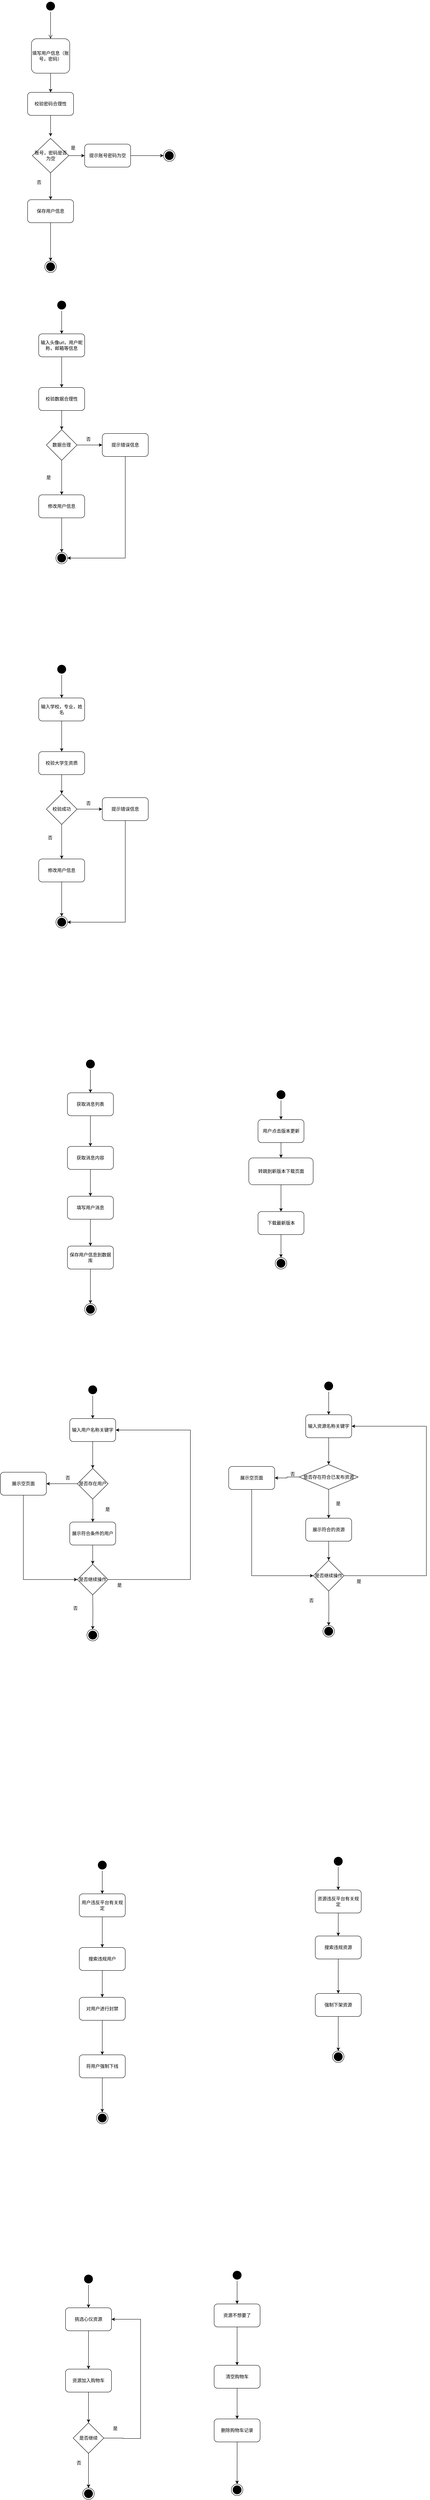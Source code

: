 <mxfile version="24.2.2" type="github">
  <diagram name="第 1 页" id="vKyOZpu00KVVWq0q7L-a">
    <mxGraphModel dx="808" dy="408" grid="1" gridSize="10" guides="1" tooltips="1" connect="1" arrows="1" fold="1" page="1" pageScale="1" pageWidth="827" pageHeight="1169" math="0" shadow="0">
      <root>
        <mxCell id="0" />
        <mxCell id="1" parent="0" />
        <mxCell id="B_Qh2BRSdst1haslCtpr-6" style="edgeStyle=orthogonalEdgeStyle;rounded=0;orthogonalLoop=1;jettySize=auto;html=1;exitX=0.5;exitY=1;exitDx=0;exitDy=0;entryX=0.5;entryY=0;entryDx=0;entryDy=0;" edge="1" parent="1" source="B_Qh2BRSdst1haslCtpr-1" target="B_Qh2BRSdst1haslCtpr-5">
          <mxGeometry relative="1" as="geometry" />
        </mxCell>
        <mxCell id="B_Qh2BRSdst1haslCtpr-1" value="填写用户信息（账号，密码）" style="rounded=1;whiteSpace=wrap;html=1;" vertex="1" parent="1">
          <mxGeometry x="155" y="270" width="100" height="90" as="geometry" />
        </mxCell>
        <mxCell id="B_Qh2BRSdst1haslCtpr-2" value="" style="ellipse;html=1;shape=endState;fillColor=#000000;strokeColor=default;" vertex="1" parent="1">
          <mxGeometry x="190" y="850" width="30" height="30" as="geometry" />
        </mxCell>
        <mxCell id="B_Qh2BRSdst1haslCtpr-3" value="" style="ellipse;html=1;shape=startState;fillColor=#000000;strokeColor=default;" vertex="1" parent="1">
          <mxGeometry x="190" y="170" width="30" height="30" as="geometry" />
        </mxCell>
        <mxCell id="B_Qh2BRSdst1haslCtpr-4" value="" style="edgeStyle=orthogonalEdgeStyle;html=1;verticalAlign=bottom;endArrow=open;endSize=8;strokeColor=default;rounded=0;" edge="1" source="B_Qh2BRSdst1haslCtpr-3" parent="1">
          <mxGeometry relative="1" as="geometry">
            <mxPoint x="205" y="270" as="targetPoint" />
          </mxGeometry>
        </mxCell>
        <mxCell id="B_Qh2BRSdst1haslCtpr-8" style="edgeStyle=orthogonalEdgeStyle;rounded=0;orthogonalLoop=1;jettySize=auto;html=1;exitX=0.5;exitY=1;exitDx=0;exitDy=0;entryX=0.5;entryY=0;entryDx=0;entryDy=0;" edge="1" parent="1" source="B_Qh2BRSdst1haslCtpr-5">
          <mxGeometry relative="1" as="geometry">
            <mxPoint x="205" y="525.0" as="targetPoint" />
          </mxGeometry>
        </mxCell>
        <mxCell id="B_Qh2BRSdst1haslCtpr-5" value="校验密码合理性" style="rounded=1;whiteSpace=wrap;html=1;" vertex="1" parent="1">
          <mxGeometry x="145" y="410" width="120" height="60" as="geometry" />
        </mxCell>
        <mxCell id="B_Qh2BRSdst1haslCtpr-11" style="edgeStyle=orthogonalEdgeStyle;rounded=0;orthogonalLoop=1;jettySize=auto;html=1;exitX=1;exitY=0.5;exitDx=0;exitDy=0;" edge="1" parent="1" source="B_Qh2BRSdst1haslCtpr-9" target="B_Qh2BRSdst1haslCtpr-10">
          <mxGeometry relative="1" as="geometry" />
        </mxCell>
        <mxCell id="B_Qh2BRSdst1haslCtpr-12" style="edgeStyle=orthogonalEdgeStyle;rounded=0;orthogonalLoop=1;jettySize=auto;html=1;exitX=0.5;exitY=1;exitDx=0;exitDy=0;" edge="1" parent="1" source="B_Qh2BRSdst1haslCtpr-9">
          <mxGeometry relative="1" as="geometry">
            <mxPoint x="205" y="690" as="targetPoint" />
          </mxGeometry>
        </mxCell>
        <mxCell id="B_Qh2BRSdst1haslCtpr-9" value="账号，密码是否为空" style="rhombus;whiteSpace=wrap;html=1;" vertex="1" parent="1">
          <mxGeometry x="157.5" y="530" width="95" height="90" as="geometry" />
        </mxCell>
        <mxCell id="B_Qh2BRSdst1haslCtpr-16" style="edgeStyle=orthogonalEdgeStyle;rounded=0;orthogonalLoop=1;jettySize=auto;html=1;exitX=1;exitY=0.5;exitDx=0;exitDy=0;entryX=0;entryY=0.5;entryDx=0;entryDy=0;" edge="1" parent="1" source="B_Qh2BRSdst1haslCtpr-10" target="B_Qh2BRSdst1haslCtpr-15">
          <mxGeometry relative="1" as="geometry" />
        </mxCell>
        <mxCell id="B_Qh2BRSdst1haslCtpr-10" value="提示账号密码为空" style="rounded=1;whiteSpace=wrap;html=1;" vertex="1" parent="1">
          <mxGeometry x="294" y="545" width="120" height="60" as="geometry" />
        </mxCell>
        <mxCell id="B_Qh2BRSdst1haslCtpr-14" style="edgeStyle=orthogonalEdgeStyle;rounded=0;orthogonalLoop=1;jettySize=auto;html=1;exitX=0.5;exitY=1;exitDx=0;exitDy=0;entryX=0.5;entryY=0;entryDx=0;entryDy=0;" edge="1" parent="1" source="B_Qh2BRSdst1haslCtpr-13" target="B_Qh2BRSdst1haslCtpr-2">
          <mxGeometry relative="1" as="geometry" />
        </mxCell>
        <mxCell id="B_Qh2BRSdst1haslCtpr-13" value="保存用户信息" style="rounded=1;whiteSpace=wrap;html=1;" vertex="1" parent="1">
          <mxGeometry x="145" y="690" width="120" height="60" as="geometry" />
        </mxCell>
        <mxCell id="B_Qh2BRSdst1haslCtpr-15" value="" style="ellipse;html=1;shape=endState;fillColor=#000000;strokeColor=default;" vertex="1" parent="1">
          <mxGeometry x="500" y="560" width="30" height="30" as="geometry" />
        </mxCell>
        <mxCell id="B_Qh2BRSdst1haslCtpr-21" style="edgeStyle=orthogonalEdgeStyle;rounded=0;orthogonalLoop=1;jettySize=auto;html=1;exitX=0.5;exitY=1;exitDx=0;exitDy=0;" edge="1" parent="1" source="B_Qh2BRSdst1haslCtpr-17" target="B_Qh2BRSdst1haslCtpr-20">
          <mxGeometry relative="1" as="geometry" />
        </mxCell>
        <mxCell id="B_Qh2BRSdst1haslCtpr-17" value="输入头像url，用户昵称，邮箱等信息" style="rounded=1;whiteSpace=wrap;html=1;" vertex="1" parent="1">
          <mxGeometry x="174" y="1040" width="120" height="60" as="geometry" />
        </mxCell>
        <mxCell id="B_Qh2BRSdst1haslCtpr-19" style="edgeStyle=orthogonalEdgeStyle;rounded=0;orthogonalLoop=1;jettySize=auto;html=1;exitX=0.5;exitY=1;exitDx=0;exitDy=0;entryX=0.5;entryY=0;entryDx=0;entryDy=0;" edge="1" parent="1" source="B_Qh2BRSdst1haslCtpr-18" target="B_Qh2BRSdst1haslCtpr-17">
          <mxGeometry relative="1" as="geometry" />
        </mxCell>
        <mxCell id="B_Qh2BRSdst1haslCtpr-18" value="" style="ellipse;html=1;shape=startState;fillColor=#000000;strokeColor=default;" vertex="1" parent="1">
          <mxGeometry x="219" y="950" width="30" height="30" as="geometry" />
        </mxCell>
        <mxCell id="B_Qh2BRSdst1haslCtpr-26" style="edgeStyle=orthogonalEdgeStyle;rounded=0;orthogonalLoop=1;jettySize=auto;html=1;exitX=0.5;exitY=1;exitDx=0;exitDy=0;" edge="1" parent="1" source="B_Qh2BRSdst1haslCtpr-20" target="B_Qh2BRSdst1haslCtpr-22">
          <mxGeometry relative="1" as="geometry" />
        </mxCell>
        <mxCell id="B_Qh2BRSdst1haslCtpr-20" value="校验数据合理性" style="rounded=1;whiteSpace=wrap;html=1;" vertex="1" parent="1">
          <mxGeometry x="174" y="1180" width="120" height="60" as="geometry" />
        </mxCell>
        <mxCell id="B_Qh2BRSdst1haslCtpr-27" style="edgeStyle=orthogonalEdgeStyle;rounded=0;orthogonalLoop=1;jettySize=auto;html=1;exitX=1;exitY=0.5;exitDx=0;exitDy=0;entryX=0;entryY=0.5;entryDx=0;entryDy=0;" edge="1" parent="1" source="B_Qh2BRSdst1haslCtpr-22" target="B_Qh2BRSdst1haslCtpr-23">
          <mxGeometry relative="1" as="geometry" />
        </mxCell>
        <mxCell id="B_Qh2BRSdst1haslCtpr-29" style="edgeStyle=orthogonalEdgeStyle;rounded=0;orthogonalLoop=1;jettySize=auto;html=1;exitX=0.5;exitY=1;exitDx=0;exitDy=0;" edge="1" parent="1" source="B_Qh2BRSdst1haslCtpr-22" target="B_Qh2BRSdst1haslCtpr-28">
          <mxGeometry relative="1" as="geometry" />
        </mxCell>
        <mxCell id="B_Qh2BRSdst1haslCtpr-22" value="数据合理" style="rhombus;whiteSpace=wrap;html=1;" vertex="1" parent="1">
          <mxGeometry x="194" y="1290" width="80" height="80" as="geometry" />
        </mxCell>
        <mxCell id="B_Qh2BRSdst1haslCtpr-32" style="edgeStyle=orthogonalEdgeStyle;rounded=0;orthogonalLoop=1;jettySize=auto;html=1;exitX=0.5;exitY=1;exitDx=0;exitDy=0;entryX=1;entryY=0.5;entryDx=0;entryDy=0;" edge="1" parent="1" source="B_Qh2BRSdst1haslCtpr-23" target="B_Qh2BRSdst1haslCtpr-30">
          <mxGeometry relative="1" as="geometry" />
        </mxCell>
        <mxCell id="B_Qh2BRSdst1haslCtpr-23" value="提示错误信息" style="rounded=1;whiteSpace=wrap;html=1;" vertex="1" parent="1">
          <mxGeometry x="340" y="1300" width="120" height="60" as="geometry" />
        </mxCell>
        <mxCell id="B_Qh2BRSdst1haslCtpr-24" value="是" style="text;html=1;align=center;verticalAlign=middle;whiteSpace=wrap;rounded=0;" vertex="1" parent="1">
          <mxGeometry x="234" y="540" width="60" height="30" as="geometry" />
        </mxCell>
        <mxCell id="B_Qh2BRSdst1haslCtpr-25" value="否" style="text;html=1;align=center;verticalAlign=middle;whiteSpace=wrap;rounded=0;" vertex="1" parent="1">
          <mxGeometry x="145" y="630" width="60" height="30" as="geometry" />
        </mxCell>
        <mxCell id="B_Qh2BRSdst1haslCtpr-31" style="edgeStyle=orthogonalEdgeStyle;rounded=0;orthogonalLoop=1;jettySize=auto;html=1;exitX=0.5;exitY=1;exitDx=0;exitDy=0;entryX=0.5;entryY=0;entryDx=0;entryDy=0;" edge="1" parent="1" source="B_Qh2BRSdst1haslCtpr-28" target="B_Qh2BRSdst1haslCtpr-30">
          <mxGeometry relative="1" as="geometry" />
        </mxCell>
        <mxCell id="B_Qh2BRSdst1haslCtpr-28" value="修改用户信息" style="rounded=1;whiteSpace=wrap;html=1;" vertex="1" parent="1">
          <mxGeometry x="174" y="1460" width="120" height="60" as="geometry" />
        </mxCell>
        <mxCell id="B_Qh2BRSdst1haslCtpr-30" value="" style="ellipse;html=1;shape=endState;fillColor=#000000;strokeColor=default;" vertex="1" parent="1">
          <mxGeometry x="219" y="1610" width="30" height="30" as="geometry" />
        </mxCell>
        <mxCell id="B_Qh2BRSdst1haslCtpr-33" style="edgeStyle=orthogonalEdgeStyle;rounded=0;orthogonalLoop=1;jettySize=auto;html=1;exitX=0.5;exitY=1;exitDx=0;exitDy=0;" edge="1" parent="1" source="B_Qh2BRSdst1haslCtpr-34" target="B_Qh2BRSdst1haslCtpr-38">
          <mxGeometry relative="1" as="geometry" />
        </mxCell>
        <mxCell id="B_Qh2BRSdst1haslCtpr-34" value="输入学校，专业，姓名" style="rounded=1;whiteSpace=wrap;html=1;" vertex="1" parent="1">
          <mxGeometry x="174" y="1990" width="120" height="60" as="geometry" />
        </mxCell>
        <mxCell id="B_Qh2BRSdst1haslCtpr-35" style="edgeStyle=orthogonalEdgeStyle;rounded=0;orthogonalLoop=1;jettySize=auto;html=1;exitX=0.5;exitY=1;exitDx=0;exitDy=0;entryX=0.5;entryY=0;entryDx=0;entryDy=0;" edge="1" parent="1" source="B_Qh2BRSdst1haslCtpr-36" target="B_Qh2BRSdst1haslCtpr-34">
          <mxGeometry relative="1" as="geometry" />
        </mxCell>
        <mxCell id="B_Qh2BRSdst1haslCtpr-36" value="" style="ellipse;html=1;shape=startState;fillColor=#000000;strokeColor=default;" vertex="1" parent="1">
          <mxGeometry x="219" y="1900" width="30" height="30" as="geometry" />
        </mxCell>
        <mxCell id="B_Qh2BRSdst1haslCtpr-37" style="edgeStyle=orthogonalEdgeStyle;rounded=0;orthogonalLoop=1;jettySize=auto;html=1;exitX=0.5;exitY=1;exitDx=0;exitDy=0;" edge="1" parent="1" source="B_Qh2BRSdst1haslCtpr-38" target="B_Qh2BRSdst1haslCtpr-41">
          <mxGeometry relative="1" as="geometry" />
        </mxCell>
        <mxCell id="B_Qh2BRSdst1haslCtpr-38" value="校验大学生资质" style="rounded=1;whiteSpace=wrap;html=1;" vertex="1" parent="1">
          <mxGeometry x="174" y="2130" width="120" height="60" as="geometry" />
        </mxCell>
        <mxCell id="B_Qh2BRSdst1haslCtpr-39" style="edgeStyle=orthogonalEdgeStyle;rounded=0;orthogonalLoop=1;jettySize=auto;html=1;exitX=1;exitY=0.5;exitDx=0;exitDy=0;entryX=0;entryY=0.5;entryDx=0;entryDy=0;" edge="1" parent="1" source="B_Qh2BRSdst1haslCtpr-41" target="B_Qh2BRSdst1haslCtpr-43">
          <mxGeometry relative="1" as="geometry" />
        </mxCell>
        <mxCell id="B_Qh2BRSdst1haslCtpr-40" style="edgeStyle=orthogonalEdgeStyle;rounded=0;orthogonalLoop=1;jettySize=auto;html=1;exitX=0.5;exitY=1;exitDx=0;exitDy=0;" edge="1" parent="1" source="B_Qh2BRSdst1haslCtpr-41" target="B_Qh2BRSdst1haslCtpr-45">
          <mxGeometry relative="1" as="geometry" />
        </mxCell>
        <mxCell id="B_Qh2BRSdst1haslCtpr-41" value="校验成功" style="rhombus;whiteSpace=wrap;html=1;" vertex="1" parent="1">
          <mxGeometry x="194" y="2240" width="80" height="80" as="geometry" />
        </mxCell>
        <mxCell id="B_Qh2BRSdst1haslCtpr-42" style="edgeStyle=orthogonalEdgeStyle;rounded=0;orthogonalLoop=1;jettySize=auto;html=1;exitX=0.5;exitY=1;exitDx=0;exitDy=0;entryX=1;entryY=0.5;entryDx=0;entryDy=0;" edge="1" parent="1" source="B_Qh2BRSdst1haslCtpr-43" target="B_Qh2BRSdst1haslCtpr-46">
          <mxGeometry relative="1" as="geometry" />
        </mxCell>
        <mxCell id="B_Qh2BRSdst1haslCtpr-43" value="提示错误信息" style="rounded=1;whiteSpace=wrap;html=1;" vertex="1" parent="1">
          <mxGeometry x="340" y="2250" width="120" height="60" as="geometry" />
        </mxCell>
        <mxCell id="B_Qh2BRSdst1haslCtpr-44" style="edgeStyle=orthogonalEdgeStyle;rounded=0;orthogonalLoop=1;jettySize=auto;html=1;exitX=0.5;exitY=1;exitDx=0;exitDy=0;entryX=0.5;entryY=0;entryDx=0;entryDy=0;" edge="1" parent="1" source="B_Qh2BRSdst1haslCtpr-45" target="B_Qh2BRSdst1haslCtpr-46">
          <mxGeometry relative="1" as="geometry" />
        </mxCell>
        <mxCell id="B_Qh2BRSdst1haslCtpr-45" value="修改用户信息" style="rounded=1;whiteSpace=wrap;html=1;" vertex="1" parent="1">
          <mxGeometry x="174" y="2410" width="120" height="60" as="geometry" />
        </mxCell>
        <mxCell id="B_Qh2BRSdst1haslCtpr-46" value="" style="ellipse;html=1;shape=endState;fillColor=#000000;strokeColor=default;" vertex="1" parent="1">
          <mxGeometry x="219" y="2560" width="30" height="30" as="geometry" />
        </mxCell>
        <mxCell id="B_Qh2BRSdst1haslCtpr-47" value="否" style="text;html=1;align=center;verticalAlign=middle;whiteSpace=wrap;rounded=0;" vertex="1" parent="1">
          <mxGeometry x="274" y="1300" width="60" height="30" as="geometry" />
        </mxCell>
        <mxCell id="B_Qh2BRSdst1haslCtpr-48" value="是" style="text;html=1;align=center;verticalAlign=middle;whiteSpace=wrap;rounded=0;" vertex="1" parent="1">
          <mxGeometry x="170" y="1400" width="60" height="30" as="geometry" />
        </mxCell>
        <mxCell id="B_Qh2BRSdst1haslCtpr-49" value="否" style="text;html=1;align=center;verticalAlign=middle;whiteSpace=wrap;rounded=0;" vertex="1" parent="1">
          <mxGeometry x="274" y="2250" width="60" height="30" as="geometry" />
        </mxCell>
        <mxCell id="B_Qh2BRSdst1haslCtpr-50" value="否" style="text;html=1;align=center;verticalAlign=middle;whiteSpace=wrap;rounded=0;" vertex="1" parent="1">
          <mxGeometry x="174" y="2340" width="60" height="30" as="geometry" />
        </mxCell>
        <mxCell id="B_Qh2BRSdst1haslCtpr-67" style="edgeStyle=orthogonalEdgeStyle;rounded=0;orthogonalLoop=1;jettySize=auto;html=1;exitX=0.5;exitY=1;exitDx=0;exitDy=0;" edge="1" parent="1" source="B_Qh2BRSdst1haslCtpr-68" target="B_Qh2BRSdst1haslCtpr-72">
          <mxGeometry relative="1" as="geometry" />
        </mxCell>
        <mxCell id="B_Qh2BRSdst1haslCtpr-68" value="获取消息列表" style="rounded=1;whiteSpace=wrap;html=1;" vertex="1" parent="1">
          <mxGeometry x="249" y="3020" width="120" height="60" as="geometry" />
        </mxCell>
        <mxCell id="B_Qh2BRSdst1haslCtpr-69" style="edgeStyle=orthogonalEdgeStyle;rounded=0;orthogonalLoop=1;jettySize=auto;html=1;exitX=0.5;exitY=1;exitDx=0;exitDy=0;entryX=0.5;entryY=0;entryDx=0;entryDy=0;" edge="1" parent="1" source="B_Qh2BRSdst1haslCtpr-70" target="B_Qh2BRSdst1haslCtpr-68">
          <mxGeometry relative="1" as="geometry" />
        </mxCell>
        <mxCell id="B_Qh2BRSdst1haslCtpr-70" value="" style="ellipse;html=1;shape=startState;fillColor=#000000;strokeColor=default;" vertex="1" parent="1">
          <mxGeometry x="294" y="2930" width="30" height="30" as="geometry" />
        </mxCell>
        <mxCell id="B_Qh2BRSdst1haslCtpr-84" style="edgeStyle=orthogonalEdgeStyle;rounded=0;orthogonalLoop=1;jettySize=auto;html=1;exitX=0.5;exitY=1;exitDx=0;exitDy=0;entryX=0.5;entryY=0;entryDx=0;entryDy=0;" edge="1" parent="1" source="B_Qh2BRSdst1haslCtpr-72" target="B_Qh2BRSdst1haslCtpr-83">
          <mxGeometry relative="1" as="geometry" />
        </mxCell>
        <mxCell id="B_Qh2BRSdst1haslCtpr-72" value="获取消息内容" style="rounded=1;whiteSpace=wrap;html=1;" vertex="1" parent="1">
          <mxGeometry x="249" y="3160" width="120" height="60" as="geometry" />
        </mxCell>
        <mxCell id="B_Qh2BRSdst1haslCtpr-78" style="edgeStyle=orthogonalEdgeStyle;rounded=0;orthogonalLoop=1;jettySize=auto;html=1;exitX=0.5;exitY=1;exitDx=0;exitDy=0;entryX=0.5;entryY=0;entryDx=0;entryDy=0;" edge="1" parent="1" source="B_Qh2BRSdst1haslCtpr-79" target="B_Qh2BRSdst1haslCtpr-80">
          <mxGeometry relative="1" as="geometry" />
        </mxCell>
        <mxCell id="B_Qh2BRSdst1haslCtpr-79" value="保存用户信息到数据库" style="rounded=1;whiteSpace=wrap;html=1;" vertex="1" parent="1">
          <mxGeometry x="249" y="3420" width="120" height="60" as="geometry" />
        </mxCell>
        <mxCell id="B_Qh2BRSdst1haslCtpr-80" value="" style="ellipse;html=1;shape=endState;fillColor=#000000;strokeColor=default;" vertex="1" parent="1">
          <mxGeometry x="294" y="3570" width="30" height="30" as="geometry" />
        </mxCell>
        <mxCell id="B_Qh2BRSdst1haslCtpr-85" style="edgeStyle=orthogonalEdgeStyle;rounded=0;orthogonalLoop=1;jettySize=auto;html=1;exitX=0.5;exitY=1;exitDx=0;exitDy=0;entryX=0.5;entryY=0;entryDx=0;entryDy=0;" edge="1" parent="1" source="B_Qh2BRSdst1haslCtpr-83" target="B_Qh2BRSdst1haslCtpr-79">
          <mxGeometry relative="1" as="geometry" />
        </mxCell>
        <mxCell id="B_Qh2BRSdst1haslCtpr-83" value="填写用户消息" style="rounded=1;whiteSpace=wrap;html=1;" vertex="1" parent="1">
          <mxGeometry x="249" y="3290" width="120" height="60" as="geometry" />
        </mxCell>
        <mxCell id="B_Qh2BRSdst1haslCtpr-87" style="edgeStyle=orthogonalEdgeStyle;rounded=0;orthogonalLoop=1;jettySize=auto;html=1;exitX=0.5;exitY=1;exitDx=0;exitDy=0;entryX=0.5;entryY=0;entryDx=0;entryDy=0;" edge="1" parent="1" source="B_Qh2BRSdst1haslCtpr-88" target="B_Qh2BRSdst1haslCtpr-98">
          <mxGeometry relative="1" as="geometry">
            <mxPoint x="315" y="4010" as="targetPoint" />
          </mxGeometry>
        </mxCell>
        <mxCell id="B_Qh2BRSdst1haslCtpr-88" value="输入用户名称关键字" style="rounded=1;whiteSpace=wrap;html=1;" vertex="1" parent="1">
          <mxGeometry x="255" y="3870" width="120" height="60" as="geometry" />
        </mxCell>
        <mxCell id="B_Qh2BRSdst1haslCtpr-89" style="edgeStyle=orthogonalEdgeStyle;rounded=0;orthogonalLoop=1;jettySize=auto;html=1;exitX=0.5;exitY=1;exitDx=0;exitDy=0;entryX=0.5;entryY=0;entryDx=0;entryDy=0;" edge="1" parent="1" source="B_Qh2BRSdst1haslCtpr-90" target="B_Qh2BRSdst1haslCtpr-88">
          <mxGeometry relative="1" as="geometry" />
        </mxCell>
        <mxCell id="B_Qh2BRSdst1haslCtpr-90" value="" style="ellipse;html=1;shape=startState;fillColor=#000000;strokeColor=default;" vertex="1" parent="1">
          <mxGeometry x="300" y="3780" width="30" height="30" as="geometry" />
        </mxCell>
        <mxCell id="B_Qh2BRSdst1haslCtpr-91" style="edgeStyle=orthogonalEdgeStyle;rounded=0;orthogonalLoop=1;jettySize=auto;html=1;exitX=0.5;exitY=1;exitDx=0;exitDy=0;entryX=0.5;entryY=0;entryDx=0;entryDy=0;" edge="1" parent="1" target="B_Qh2BRSdst1haslCtpr-97">
          <mxGeometry relative="1" as="geometry">
            <mxPoint x="315" y="4070" as="sourcePoint" />
          </mxGeometry>
        </mxCell>
        <mxCell id="B_Qh2BRSdst1haslCtpr-93" style="edgeStyle=orthogonalEdgeStyle;rounded=0;orthogonalLoop=1;jettySize=auto;html=1;exitX=0.5;exitY=1;exitDx=0;exitDy=0;entryX=0.5;entryY=0;entryDx=0;entryDy=0;" edge="1" parent="1" target="B_Qh2BRSdst1haslCtpr-95">
          <mxGeometry relative="1" as="geometry">
            <mxPoint x="315" y="4330" as="sourcePoint" />
          </mxGeometry>
        </mxCell>
        <mxCell id="B_Qh2BRSdst1haslCtpr-95" value="" style="ellipse;html=1;shape=endState;fillColor=#000000;strokeColor=default;" vertex="1" parent="1">
          <mxGeometry x="300" y="4420" width="30" height="30" as="geometry" />
        </mxCell>
        <mxCell id="B_Qh2BRSdst1haslCtpr-96" style="edgeStyle=orthogonalEdgeStyle;rounded=0;orthogonalLoop=1;jettySize=auto;html=1;exitX=0.5;exitY=1;exitDx=0;exitDy=0;entryX=0.5;entryY=0;entryDx=0;entryDy=0;" edge="1" parent="1" source="B_Qh2BRSdst1haslCtpr-97" target="B_Qh2BRSdst1haslCtpr-99">
          <mxGeometry relative="1" as="geometry">
            <mxPoint x="315" y="4270" as="targetPoint" />
          </mxGeometry>
        </mxCell>
        <mxCell id="B_Qh2BRSdst1haslCtpr-97" value="展示符合条件的用户" style="rounded=1;whiteSpace=wrap;html=1;" vertex="1" parent="1">
          <mxGeometry x="255" y="4140" width="120" height="60" as="geometry" />
        </mxCell>
        <mxCell id="B_Qh2BRSdst1haslCtpr-102" style="edgeStyle=orthogonalEdgeStyle;rounded=0;orthogonalLoop=1;jettySize=auto;html=1;exitX=0;exitY=0.5;exitDx=0;exitDy=0;entryX=1;entryY=0.5;entryDx=0;entryDy=0;" edge="1" parent="1" source="B_Qh2BRSdst1haslCtpr-98" target="B_Qh2BRSdst1haslCtpr-101">
          <mxGeometry relative="1" as="geometry" />
        </mxCell>
        <mxCell id="B_Qh2BRSdst1haslCtpr-98" value="是否存在用户" style="rhombus;whiteSpace=wrap;html=1;" vertex="1" parent="1">
          <mxGeometry x="275" y="4000" width="80" height="80" as="geometry" />
        </mxCell>
        <mxCell id="B_Qh2BRSdst1haslCtpr-100" style="edgeStyle=orthogonalEdgeStyle;rounded=0;orthogonalLoop=1;jettySize=auto;html=1;exitX=1;exitY=0.5;exitDx=0;exitDy=0;entryX=1;entryY=0.5;entryDx=0;entryDy=0;" edge="1" parent="1" source="B_Qh2BRSdst1haslCtpr-99" target="B_Qh2BRSdst1haslCtpr-88">
          <mxGeometry relative="1" as="geometry">
            <Array as="points">
              <mxPoint x="570" y="4290" />
              <mxPoint x="570" y="3900" />
            </Array>
          </mxGeometry>
        </mxCell>
        <mxCell id="B_Qh2BRSdst1haslCtpr-99" value="是否继续操作" style="rhombus;whiteSpace=wrap;html=1;" vertex="1" parent="1">
          <mxGeometry x="275" y="4250" width="80" height="80" as="geometry" />
        </mxCell>
        <mxCell id="B_Qh2BRSdst1haslCtpr-103" style="edgeStyle=orthogonalEdgeStyle;rounded=0;orthogonalLoop=1;jettySize=auto;html=1;exitX=0.5;exitY=1;exitDx=0;exitDy=0;entryX=0;entryY=0.5;entryDx=0;entryDy=0;" edge="1" parent="1" source="B_Qh2BRSdst1haslCtpr-101" target="B_Qh2BRSdst1haslCtpr-99">
          <mxGeometry relative="1" as="geometry" />
        </mxCell>
        <mxCell id="B_Qh2BRSdst1haslCtpr-101" value="展示空页面" style="rounded=1;whiteSpace=wrap;html=1;" vertex="1" parent="1">
          <mxGeometry x="74" y="4010" width="120" height="60" as="geometry" />
        </mxCell>
        <mxCell id="B_Qh2BRSdst1haslCtpr-104" value="否" style="text;html=1;align=center;verticalAlign=middle;whiteSpace=wrap;rounded=0;" vertex="1" parent="1">
          <mxGeometry x="220" y="4010" width="60" height="30" as="geometry" />
        </mxCell>
        <mxCell id="B_Qh2BRSdst1haslCtpr-105" value="是" style="text;html=1;align=center;verticalAlign=middle;whiteSpace=wrap;rounded=0;" vertex="1" parent="1">
          <mxGeometry x="324" y="4092" width="60" height="30" as="geometry" />
        </mxCell>
        <mxCell id="B_Qh2BRSdst1haslCtpr-106" value="是" style="text;html=1;align=center;verticalAlign=middle;whiteSpace=wrap;rounded=0;" vertex="1" parent="1">
          <mxGeometry x="355" y="4290" width="60" height="30" as="geometry" />
        </mxCell>
        <mxCell id="B_Qh2BRSdst1haslCtpr-107" value="否" style="text;html=1;align=center;verticalAlign=middle;whiteSpace=wrap;rounded=0;" vertex="1" parent="1">
          <mxGeometry x="240" y="4350" width="60" height="30" as="geometry" />
        </mxCell>
        <mxCell id="B_Qh2BRSdst1haslCtpr-109" style="edgeStyle=orthogonalEdgeStyle;rounded=0;orthogonalLoop=1;jettySize=auto;html=1;exitX=0.5;exitY=1;exitDx=0;exitDy=0;" edge="1" parent="1" source="B_Qh2BRSdst1haslCtpr-110" target="B_Qh2BRSdst1haslCtpr-114">
          <mxGeometry relative="1" as="geometry" />
        </mxCell>
        <mxCell id="B_Qh2BRSdst1haslCtpr-110" value="用户违反平台有关规定" style="rounded=1;whiteSpace=wrap;html=1;" vertex="1" parent="1">
          <mxGeometry x="280" y="5110" width="120" height="60" as="geometry" />
        </mxCell>
        <mxCell id="B_Qh2BRSdst1haslCtpr-111" style="edgeStyle=orthogonalEdgeStyle;rounded=0;orthogonalLoop=1;jettySize=auto;html=1;exitX=0.5;exitY=1;exitDx=0;exitDy=0;entryX=0.5;entryY=0;entryDx=0;entryDy=0;" edge="1" parent="1" source="B_Qh2BRSdst1haslCtpr-112" target="B_Qh2BRSdst1haslCtpr-110">
          <mxGeometry relative="1" as="geometry" />
        </mxCell>
        <mxCell id="B_Qh2BRSdst1haslCtpr-112" value="" style="ellipse;html=1;shape=startState;fillColor=#000000;strokeColor=default;" vertex="1" parent="1">
          <mxGeometry x="325" y="5020" width="30" height="30" as="geometry" />
        </mxCell>
        <mxCell id="B_Qh2BRSdst1haslCtpr-113" style="edgeStyle=orthogonalEdgeStyle;rounded=0;orthogonalLoop=1;jettySize=auto;html=1;exitX=0.5;exitY=1;exitDx=0;exitDy=0;entryX=0.5;entryY=0;entryDx=0;entryDy=0;" edge="1" parent="1" source="B_Qh2BRSdst1haslCtpr-114" target="B_Qh2BRSdst1haslCtpr-119">
          <mxGeometry relative="1" as="geometry" />
        </mxCell>
        <mxCell id="B_Qh2BRSdst1haslCtpr-114" value="搜索违规用户" style="rounded=1;whiteSpace=wrap;html=1;" vertex="1" parent="1">
          <mxGeometry x="280" y="5250" width="120" height="60" as="geometry" />
        </mxCell>
        <mxCell id="B_Qh2BRSdst1haslCtpr-115" style="edgeStyle=orthogonalEdgeStyle;rounded=0;orthogonalLoop=1;jettySize=auto;html=1;exitX=0.5;exitY=1;exitDx=0;exitDy=0;entryX=0.5;entryY=0;entryDx=0;entryDy=0;" edge="1" parent="1" source="B_Qh2BRSdst1haslCtpr-116" target="B_Qh2BRSdst1haslCtpr-117">
          <mxGeometry relative="1" as="geometry" />
        </mxCell>
        <mxCell id="B_Qh2BRSdst1haslCtpr-116" value="将用户强制下线" style="rounded=1;whiteSpace=wrap;html=1;" vertex="1" parent="1">
          <mxGeometry x="280" y="5530" width="120" height="60" as="geometry" />
        </mxCell>
        <mxCell id="B_Qh2BRSdst1haslCtpr-117" value="" style="ellipse;html=1;shape=endState;fillColor=#000000;strokeColor=default;" vertex="1" parent="1">
          <mxGeometry x="325" y="5680" width="30" height="30" as="geometry" />
        </mxCell>
        <mxCell id="B_Qh2BRSdst1haslCtpr-118" style="edgeStyle=orthogonalEdgeStyle;rounded=0;orthogonalLoop=1;jettySize=auto;html=1;exitX=0.5;exitY=1;exitDx=0;exitDy=0;entryX=0.5;entryY=0;entryDx=0;entryDy=0;" edge="1" parent="1" source="B_Qh2BRSdst1haslCtpr-119" target="B_Qh2BRSdst1haslCtpr-116">
          <mxGeometry relative="1" as="geometry" />
        </mxCell>
        <mxCell id="B_Qh2BRSdst1haslCtpr-119" value="对用户进行封禁" style="rounded=1;whiteSpace=wrap;html=1;" vertex="1" parent="1">
          <mxGeometry x="280" y="5380" width="120" height="60" as="geometry" />
        </mxCell>
        <mxCell id="B_Qh2BRSdst1haslCtpr-120" style="edgeStyle=orthogonalEdgeStyle;rounded=0;orthogonalLoop=1;jettySize=auto;html=1;exitX=0.5;exitY=1;exitDx=0;exitDy=0;entryX=0.5;entryY=0;entryDx=0;entryDy=0;" edge="1" parent="1" source="B_Qh2BRSdst1haslCtpr-121" target="B_Qh2BRSdst1haslCtpr-130">
          <mxGeometry relative="1" as="geometry">
            <mxPoint x="931" y="4000" as="targetPoint" />
          </mxGeometry>
        </mxCell>
        <mxCell id="B_Qh2BRSdst1haslCtpr-121" value="输入资源名称关键字" style="rounded=1;whiteSpace=wrap;html=1;" vertex="1" parent="1">
          <mxGeometry x="871" y="3860" width="120" height="60" as="geometry" />
        </mxCell>
        <mxCell id="B_Qh2BRSdst1haslCtpr-122" style="edgeStyle=orthogonalEdgeStyle;rounded=0;orthogonalLoop=1;jettySize=auto;html=1;exitX=0.5;exitY=1;exitDx=0;exitDy=0;entryX=0.5;entryY=0;entryDx=0;entryDy=0;" edge="1" parent="1" source="B_Qh2BRSdst1haslCtpr-123" target="B_Qh2BRSdst1haslCtpr-121">
          <mxGeometry relative="1" as="geometry" />
        </mxCell>
        <mxCell id="B_Qh2BRSdst1haslCtpr-123" value="" style="ellipse;html=1;shape=startState;fillColor=#000000;strokeColor=default;" vertex="1" parent="1">
          <mxGeometry x="916" y="3770" width="30" height="30" as="geometry" />
        </mxCell>
        <mxCell id="B_Qh2BRSdst1haslCtpr-124" style="edgeStyle=orthogonalEdgeStyle;rounded=0;orthogonalLoop=1;jettySize=auto;html=1;exitX=0.5;exitY=1;exitDx=0;exitDy=0;entryX=0.5;entryY=0;entryDx=0;entryDy=0;" edge="1" parent="1" target="B_Qh2BRSdst1haslCtpr-128" source="B_Qh2BRSdst1haslCtpr-130">
          <mxGeometry relative="1" as="geometry">
            <mxPoint x="931" y="4060" as="sourcePoint" />
          </mxGeometry>
        </mxCell>
        <mxCell id="B_Qh2BRSdst1haslCtpr-125" style="edgeStyle=orthogonalEdgeStyle;rounded=0;orthogonalLoop=1;jettySize=auto;html=1;exitX=0.5;exitY=1;exitDx=0;exitDy=0;entryX=0.5;entryY=0;entryDx=0;entryDy=0;" edge="1" parent="1" target="B_Qh2BRSdst1haslCtpr-126">
          <mxGeometry relative="1" as="geometry">
            <mxPoint x="931" y="4320" as="sourcePoint" />
          </mxGeometry>
        </mxCell>
        <mxCell id="B_Qh2BRSdst1haslCtpr-126" value="" style="ellipse;html=1;shape=endState;fillColor=#000000;strokeColor=default;" vertex="1" parent="1">
          <mxGeometry x="916" y="4410" width="30" height="30" as="geometry" />
        </mxCell>
        <mxCell id="B_Qh2BRSdst1haslCtpr-127" style="edgeStyle=orthogonalEdgeStyle;rounded=0;orthogonalLoop=1;jettySize=auto;html=1;exitX=0.5;exitY=1;exitDx=0;exitDy=0;entryX=0.5;entryY=0;entryDx=0;entryDy=0;" edge="1" parent="1" source="B_Qh2BRSdst1haslCtpr-128" target="B_Qh2BRSdst1haslCtpr-132">
          <mxGeometry relative="1" as="geometry">
            <mxPoint x="931" y="4260" as="targetPoint" />
          </mxGeometry>
        </mxCell>
        <mxCell id="B_Qh2BRSdst1haslCtpr-128" value="展示符合的资源" style="rounded=1;whiteSpace=wrap;html=1;" vertex="1" parent="1">
          <mxGeometry x="871" y="4130" width="120" height="60" as="geometry" />
        </mxCell>
        <mxCell id="B_Qh2BRSdst1haslCtpr-129" style="edgeStyle=orthogonalEdgeStyle;rounded=0;orthogonalLoop=1;jettySize=auto;html=1;exitX=0;exitY=0.5;exitDx=0;exitDy=0;entryX=1;entryY=0.5;entryDx=0;entryDy=0;" edge="1" parent="1" source="B_Qh2BRSdst1haslCtpr-130" target="B_Qh2BRSdst1haslCtpr-134">
          <mxGeometry relative="1" as="geometry" />
        </mxCell>
        <mxCell id="B_Qh2BRSdst1haslCtpr-130" value="是否存在符合已发布资源" style="rhombus;whiteSpace=wrap;html=1;" vertex="1" parent="1">
          <mxGeometry x="854.25" y="3990" width="153.5" height="65" as="geometry" />
        </mxCell>
        <mxCell id="B_Qh2BRSdst1haslCtpr-131" style="edgeStyle=orthogonalEdgeStyle;rounded=0;orthogonalLoop=1;jettySize=auto;html=1;exitX=1;exitY=0.5;exitDx=0;exitDy=0;entryX=1;entryY=0.5;entryDx=0;entryDy=0;" edge="1" parent="1" source="B_Qh2BRSdst1haslCtpr-132" target="B_Qh2BRSdst1haslCtpr-121">
          <mxGeometry relative="1" as="geometry">
            <Array as="points">
              <mxPoint x="1186" y="4280" />
              <mxPoint x="1186" y="3890" />
            </Array>
          </mxGeometry>
        </mxCell>
        <mxCell id="B_Qh2BRSdst1haslCtpr-132" value="是否继续操作" style="rhombus;whiteSpace=wrap;html=1;" vertex="1" parent="1">
          <mxGeometry x="891" y="4240" width="80" height="80" as="geometry" />
        </mxCell>
        <mxCell id="B_Qh2BRSdst1haslCtpr-133" style="edgeStyle=orthogonalEdgeStyle;rounded=0;orthogonalLoop=1;jettySize=auto;html=1;exitX=0.5;exitY=1;exitDx=0;exitDy=0;entryX=0;entryY=0.5;entryDx=0;entryDy=0;" edge="1" parent="1" source="B_Qh2BRSdst1haslCtpr-134" target="B_Qh2BRSdst1haslCtpr-132">
          <mxGeometry relative="1" as="geometry" />
        </mxCell>
        <mxCell id="B_Qh2BRSdst1haslCtpr-134" value="展示空页面" style="rounded=1;whiteSpace=wrap;html=1;" vertex="1" parent="1">
          <mxGeometry x="670" y="3995" width="120" height="60" as="geometry" />
        </mxCell>
        <mxCell id="B_Qh2BRSdst1haslCtpr-135" value="否" style="text;html=1;align=center;verticalAlign=middle;whiteSpace=wrap;rounded=0;" vertex="1" parent="1">
          <mxGeometry x="806.5" y="4000" width="60" height="30" as="geometry" />
        </mxCell>
        <mxCell id="B_Qh2BRSdst1haslCtpr-136" value="是" style="text;html=1;align=center;verticalAlign=middle;whiteSpace=wrap;rounded=0;" vertex="1" parent="1">
          <mxGeometry x="926" y="4077" width="60" height="30" as="geometry" />
        </mxCell>
        <mxCell id="B_Qh2BRSdst1haslCtpr-137" value="是" style="text;html=1;align=center;verticalAlign=middle;whiteSpace=wrap;rounded=0;" vertex="1" parent="1">
          <mxGeometry x="980" y="4280" width="60" height="30" as="geometry" />
        </mxCell>
        <mxCell id="B_Qh2BRSdst1haslCtpr-138" value="否" style="text;html=1;align=center;verticalAlign=middle;whiteSpace=wrap;rounded=0;" vertex="1" parent="1">
          <mxGeometry x="856" y="4330" width="60" height="30" as="geometry" />
        </mxCell>
        <mxCell id="B_Qh2BRSdst1haslCtpr-139" style="edgeStyle=orthogonalEdgeStyle;rounded=0;orthogonalLoop=1;jettySize=auto;html=1;exitX=0.5;exitY=1;exitDx=0;exitDy=0;" edge="1" parent="1" source="B_Qh2BRSdst1haslCtpr-140" target="B_Qh2BRSdst1haslCtpr-144">
          <mxGeometry relative="1" as="geometry" />
        </mxCell>
        <mxCell id="B_Qh2BRSdst1haslCtpr-140" value="资源违反平台有关规定" style="rounded=1;whiteSpace=wrap;html=1;" vertex="1" parent="1">
          <mxGeometry x="896" y="5100" width="120" height="60" as="geometry" />
        </mxCell>
        <mxCell id="B_Qh2BRSdst1haslCtpr-141" style="edgeStyle=orthogonalEdgeStyle;rounded=0;orthogonalLoop=1;jettySize=auto;html=1;exitX=0.5;exitY=1;exitDx=0;exitDy=0;entryX=0.5;entryY=0;entryDx=0;entryDy=0;" edge="1" parent="1" source="B_Qh2BRSdst1haslCtpr-142" target="B_Qh2BRSdst1haslCtpr-140">
          <mxGeometry relative="1" as="geometry" />
        </mxCell>
        <mxCell id="B_Qh2BRSdst1haslCtpr-142" value="" style="ellipse;html=1;shape=startState;fillColor=#000000;strokeColor=default;" vertex="1" parent="1">
          <mxGeometry x="941" y="5010" width="30" height="30" as="geometry" />
        </mxCell>
        <mxCell id="B_Qh2BRSdst1haslCtpr-143" style="edgeStyle=orthogonalEdgeStyle;rounded=0;orthogonalLoop=1;jettySize=auto;html=1;exitX=0.5;exitY=1;exitDx=0;exitDy=0;entryX=0.5;entryY=0;entryDx=0;entryDy=0;" edge="1" parent="1" source="B_Qh2BRSdst1haslCtpr-144" target="B_Qh2BRSdst1haslCtpr-149">
          <mxGeometry relative="1" as="geometry" />
        </mxCell>
        <mxCell id="B_Qh2BRSdst1haslCtpr-144" value="搜索违规资源" style="rounded=1;whiteSpace=wrap;html=1;" vertex="1" parent="1">
          <mxGeometry x="896" y="5220" width="120" height="60" as="geometry" />
        </mxCell>
        <mxCell id="B_Qh2BRSdst1haslCtpr-147" value="" style="ellipse;html=1;shape=endState;fillColor=#000000;strokeColor=default;" vertex="1" parent="1">
          <mxGeometry x="941" y="5520" width="30" height="30" as="geometry" />
        </mxCell>
        <mxCell id="B_Qh2BRSdst1haslCtpr-148" style="edgeStyle=orthogonalEdgeStyle;rounded=0;orthogonalLoop=1;jettySize=auto;html=1;exitX=0.5;exitY=1;exitDx=0;exitDy=0;entryX=0.5;entryY=0;entryDx=0;entryDy=0;" edge="1" parent="1" source="B_Qh2BRSdst1haslCtpr-149" target="B_Qh2BRSdst1haslCtpr-147">
          <mxGeometry relative="1" as="geometry">
            <mxPoint x="956" y="5520" as="targetPoint" />
          </mxGeometry>
        </mxCell>
        <mxCell id="B_Qh2BRSdst1haslCtpr-149" value="强制下架资源" style="rounded=1;whiteSpace=wrap;html=1;" vertex="1" parent="1">
          <mxGeometry x="896" y="5370" width="120" height="60" as="geometry" />
        </mxCell>
        <mxCell id="B_Qh2BRSdst1haslCtpr-163" style="edgeStyle=orthogonalEdgeStyle;rounded=0;orthogonalLoop=1;jettySize=auto;html=1;exitX=0.5;exitY=1;exitDx=0;exitDy=0;entryX=0.5;entryY=0;entryDx=0;entryDy=0;" edge="1" parent="1" source="B_Qh2BRSdst1haslCtpr-151" target="B_Qh2BRSdst1haslCtpr-162">
          <mxGeometry relative="1" as="geometry" />
        </mxCell>
        <mxCell id="B_Qh2BRSdst1haslCtpr-151" value="挑选心仪资源" style="rounded=1;whiteSpace=wrap;html=1;" vertex="1" parent="1">
          <mxGeometry x="244" y="6190" width="120" height="60" as="geometry" />
        </mxCell>
        <mxCell id="B_Qh2BRSdst1haslCtpr-152" style="edgeStyle=orthogonalEdgeStyle;rounded=0;orthogonalLoop=1;jettySize=auto;html=1;exitX=0.5;exitY=1;exitDx=0;exitDy=0;entryX=0.5;entryY=0;entryDx=0;entryDy=0;" edge="1" parent="1" source="B_Qh2BRSdst1haslCtpr-153" target="B_Qh2BRSdst1haslCtpr-151">
          <mxGeometry relative="1" as="geometry" />
        </mxCell>
        <mxCell id="B_Qh2BRSdst1haslCtpr-153" value="" style="ellipse;html=1;shape=startState;fillColor=#000000;strokeColor=default;" vertex="1" parent="1">
          <mxGeometry x="289" y="6100" width="30" height="30" as="geometry" />
        </mxCell>
        <mxCell id="B_Qh2BRSdst1haslCtpr-156" style="edgeStyle=orthogonalEdgeStyle;rounded=0;orthogonalLoop=1;jettySize=auto;html=1;exitX=0.5;exitY=1;exitDx=0;exitDy=0;entryX=0.5;entryY=0;entryDx=0;entryDy=0;" edge="1" parent="1" target="B_Qh2BRSdst1haslCtpr-158">
          <mxGeometry relative="1" as="geometry">
            <mxPoint x="304.0" y="6650" as="sourcePoint" />
          </mxGeometry>
        </mxCell>
        <mxCell id="B_Qh2BRSdst1haslCtpr-158" value="" style="ellipse;html=1;shape=endState;fillColor=#000000;strokeColor=default;" vertex="1" parent="1">
          <mxGeometry x="289" y="6660" width="30" height="30" as="geometry" />
        </mxCell>
        <mxCell id="B_Qh2BRSdst1haslCtpr-165" style="edgeStyle=orthogonalEdgeStyle;rounded=0;orthogonalLoop=1;jettySize=auto;html=1;exitX=0.5;exitY=1;exitDx=0;exitDy=0;entryX=0.5;entryY=0;entryDx=0;entryDy=0;" edge="1" parent="1" source="B_Qh2BRSdst1haslCtpr-162" target="B_Qh2BRSdst1haslCtpr-164">
          <mxGeometry relative="1" as="geometry" />
        </mxCell>
        <mxCell id="B_Qh2BRSdst1haslCtpr-162" value="资源加入购物车" style="rounded=1;whiteSpace=wrap;html=1;" vertex="1" parent="1">
          <mxGeometry x="244" y="6350" width="120" height="60" as="geometry" />
        </mxCell>
        <mxCell id="B_Qh2BRSdst1haslCtpr-166" style="edgeStyle=orthogonalEdgeStyle;rounded=0;orthogonalLoop=1;jettySize=auto;html=1;exitX=1;exitY=0.5;exitDx=0;exitDy=0;entryX=1;entryY=0.5;entryDx=0;entryDy=0;" edge="1" parent="1" source="B_Qh2BRSdst1haslCtpr-164" target="B_Qh2BRSdst1haslCtpr-151">
          <mxGeometry relative="1" as="geometry">
            <mxPoint x="394" y="6530.0" as="sourcePoint" />
            <mxPoint x="414" y="6220.0" as="targetPoint" />
            <Array as="points">
              <mxPoint x="394" y="6530" />
              <mxPoint x="394" y="6531" />
              <mxPoint x="440" y="6531" />
              <mxPoint x="440" y="6220" />
            </Array>
          </mxGeometry>
        </mxCell>
        <mxCell id="B_Qh2BRSdst1haslCtpr-168" style="edgeStyle=orthogonalEdgeStyle;rounded=0;orthogonalLoop=1;jettySize=auto;html=1;exitX=0.5;exitY=1;exitDx=0;exitDy=0;entryX=0.5;entryY=0;entryDx=0;entryDy=0;" edge="1" parent="1" source="B_Qh2BRSdst1haslCtpr-164" target="B_Qh2BRSdst1haslCtpr-158">
          <mxGeometry relative="1" as="geometry" />
        </mxCell>
        <mxCell id="B_Qh2BRSdst1haslCtpr-164" value="是否继续" style="rhombus;whiteSpace=wrap;html=1;" vertex="1" parent="1">
          <mxGeometry x="264" y="6490" width="80" height="80" as="geometry" />
        </mxCell>
        <mxCell id="B_Qh2BRSdst1haslCtpr-167" value="是" style="text;html=1;align=center;verticalAlign=middle;whiteSpace=wrap;rounded=0;" vertex="1" parent="1">
          <mxGeometry x="344" y="6490" width="60" height="30" as="geometry" />
        </mxCell>
        <mxCell id="B_Qh2BRSdst1haslCtpr-169" value="否" style="text;html=1;align=center;verticalAlign=middle;whiteSpace=wrap;rounded=0;" vertex="1" parent="1">
          <mxGeometry x="249" y="6580" width="60" height="30" as="geometry" />
        </mxCell>
        <mxCell id="B_Qh2BRSdst1haslCtpr-171" style="edgeStyle=orthogonalEdgeStyle;rounded=0;orthogonalLoop=1;jettySize=auto;html=1;exitX=0.5;exitY=1;exitDx=0;exitDy=0;entryX=0.5;entryY=0;entryDx=0;entryDy=0;" edge="1" parent="1" source="B_Qh2BRSdst1haslCtpr-172" target="B_Qh2BRSdst1haslCtpr-178">
          <mxGeometry relative="1" as="geometry" />
        </mxCell>
        <mxCell id="B_Qh2BRSdst1haslCtpr-172" value="资源不想要了" style="rounded=1;whiteSpace=wrap;html=1;" vertex="1" parent="1">
          <mxGeometry x="631.97" y="6180" width="120" height="60" as="geometry" />
        </mxCell>
        <mxCell id="B_Qh2BRSdst1haslCtpr-173" style="edgeStyle=orthogonalEdgeStyle;rounded=0;orthogonalLoop=1;jettySize=auto;html=1;exitX=0.5;exitY=1;exitDx=0;exitDy=0;entryX=0.5;entryY=0;entryDx=0;entryDy=0;" edge="1" parent="1" source="B_Qh2BRSdst1haslCtpr-174" target="B_Qh2BRSdst1haslCtpr-172">
          <mxGeometry relative="1" as="geometry" />
        </mxCell>
        <mxCell id="B_Qh2BRSdst1haslCtpr-174" value="" style="ellipse;html=1;shape=startState;fillColor=#000000;strokeColor=default;" vertex="1" parent="1">
          <mxGeometry x="676.97" y="6090" width="30" height="30" as="geometry" />
        </mxCell>
        <mxCell id="B_Qh2BRSdst1haslCtpr-176" value="" style="ellipse;html=1;shape=endState;fillColor=#000000;strokeColor=default;" vertex="1" parent="1">
          <mxGeometry x="676.97" y="6650" width="30" height="30" as="geometry" />
        </mxCell>
        <mxCell id="B_Qh2BRSdst1haslCtpr-185" style="edgeStyle=orthogonalEdgeStyle;rounded=0;orthogonalLoop=1;jettySize=auto;html=1;exitX=0.5;exitY=1;exitDx=0;exitDy=0;entryX=0.5;entryY=0;entryDx=0;entryDy=0;" edge="1" parent="1" source="B_Qh2BRSdst1haslCtpr-178" target="B_Qh2BRSdst1haslCtpr-184">
          <mxGeometry relative="1" as="geometry" />
        </mxCell>
        <mxCell id="B_Qh2BRSdst1haslCtpr-178" value="清空购物车" style="rounded=1;whiteSpace=wrap;html=1;" vertex="1" parent="1">
          <mxGeometry x="631.97" y="6340" width="120" height="60" as="geometry" />
        </mxCell>
        <mxCell id="B_Qh2BRSdst1haslCtpr-186" style="edgeStyle=orthogonalEdgeStyle;rounded=0;orthogonalLoop=1;jettySize=auto;html=1;exitX=0.5;exitY=1;exitDx=0;exitDy=0;entryX=0.5;entryY=0;entryDx=0;entryDy=0;" edge="1" parent="1" source="B_Qh2BRSdst1haslCtpr-184" target="B_Qh2BRSdst1haslCtpr-176">
          <mxGeometry relative="1" as="geometry" />
        </mxCell>
        <mxCell id="B_Qh2BRSdst1haslCtpr-184" value="删除购物车记录" style="rounded=1;whiteSpace=wrap;html=1;" vertex="1" parent="1">
          <mxGeometry x="632" y="6480" width="120" height="60" as="geometry" />
        </mxCell>
        <mxCell id="B_Qh2BRSdst1haslCtpr-202" style="edgeStyle=orthogonalEdgeStyle;rounded=0;orthogonalLoop=1;jettySize=auto;html=1;exitX=0.5;exitY=1;exitDx=0;exitDy=0;entryX=0.5;entryY=0;entryDx=0;entryDy=0;" edge="1" parent="1" source="B_Qh2BRSdst1haslCtpr-200" target="B_Qh2BRSdst1haslCtpr-201">
          <mxGeometry relative="1" as="geometry" />
        </mxCell>
        <mxCell id="B_Qh2BRSdst1haslCtpr-200" value="用户点击版本更新" style="rounded=1;whiteSpace=wrap;html=1;" vertex="1" parent="1">
          <mxGeometry x="746.5" y="3090" width="120" height="60" as="geometry" />
        </mxCell>
        <mxCell id="B_Qh2BRSdst1haslCtpr-204" style="edgeStyle=orthogonalEdgeStyle;rounded=0;orthogonalLoop=1;jettySize=auto;html=1;exitX=0.5;exitY=1;exitDx=0;exitDy=0;" edge="1" parent="1" source="B_Qh2BRSdst1haslCtpr-201" target="B_Qh2BRSdst1haslCtpr-203">
          <mxGeometry relative="1" as="geometry" />
        </mxCell>
        <mxCell id="B_Qh2BRSdst1haslCtpr-201" value="转跳到新版本下载页面" style="rounded=1;whiteSpace=wrap;html=1;" vertex="1" parent="1">
          <mxGeometry x="722.5" y="3190" width="168" height="70" as="geometry" />
        </mxCell>
        <mxCell id="B_Qh2BRSdst1haslCtpr-208" style="edgeStyle=orthogonalEdgeStyle;rounded=0;orthogonalLoop=1;jettySize=auto;html=1;exitX=0.5;exitY=1;exitDx=0;exitDy=0;entryX=0.5;entryY=0;entryDx=0;entryDy=0;" edge="1" parent="1" source="B_Qh2BRSdst1haslCtpr-203" target="B_Qh2BRSdst1haslCtpr-207">
          <mxGeometry relative="1" as="geometry" />
        </mxCell>
        <mxCell id="B_Qh2BRSdst1haslCtpr-203" value="下载最新版本" style="rounded=1;whiteSpace=wrap;html=1;" vertex="1" parent="1">
          <mxGeometry x="746.5" y="3330" width="120" height="60" as="geometry" />
        </mxCell>
        <mxCell id="B_Qh2BRSdst1haslCtpr-206" style="edgeStyle=orthogonalEdgeStyle;rounded=0;orthogonalLoop=1;jettySize=auto;html=1;exitX=0.5;exitY=1;exitDx=0;exitDy=0;entryX=0.5;entryY=0;entryDx=0;entryDy=0;" edge="1" parent="1" source="B_Qh2BRSdst1haslCtpr-205" target="B_Qh2BRSdst1haslCtpr-200">
          <mxGeometry relative="1" as="geometry" />
        </mxCell>
        <mxCell id="B_Qh2BRSdst1haslCtpr-205" value="" style="ellipse;html=1;shape=startState;fillColor=#000000;strokeColor=default;" vertex="1" parent="1">
          <mxGeometry x="791.5" y="3010" width="30" height="30" as="geometry" />
        </mxCell>
        <mxCell id="B_Qh2BRSdst1haslCtpr-207" value="" style="ellipse;html=1;shape=endState;fillColor=#000000;strokeColor=default;" vertex="1" parent="1">
          <mxGeometry x="791.5" y="3450" width="30" height="30" as="geometry" />
        </mxCell>
      </root>
    </mxGraphModel>
  </diagram>
</mxfile>
